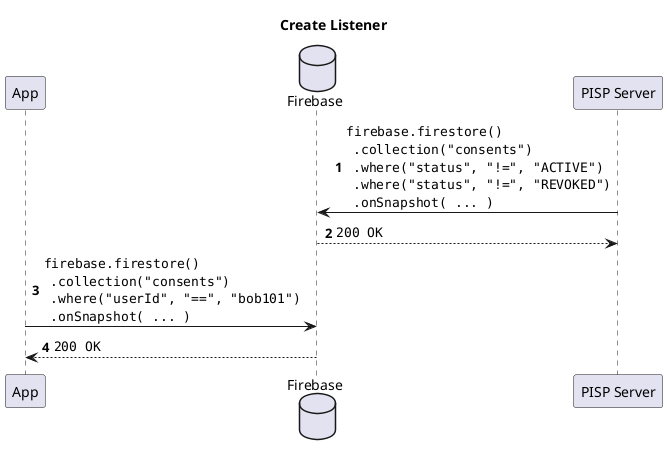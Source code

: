 @startuml
title Create Listener

autonumber
participant App
database Firebase
participant "PISP Server" as PISP

PISP -> Firebase: ""firebase.firestore()""\n\
  "".collection("consents")""\n\
  "".where("status", "!=", "ACTIVE")""\n\
  "".where("status", "!=", "REVOKED")""\n\
  "".onSnapshot( ... )""
return ""200 OK""

App -> Firebase: ""firebase.firestore()""\n\
  "".collection("consents")""\n\
  "".where("userId", "==", "bob101")""\n\
  "".onSnapshot( ... )""
return ""200 OK""

@enduml
